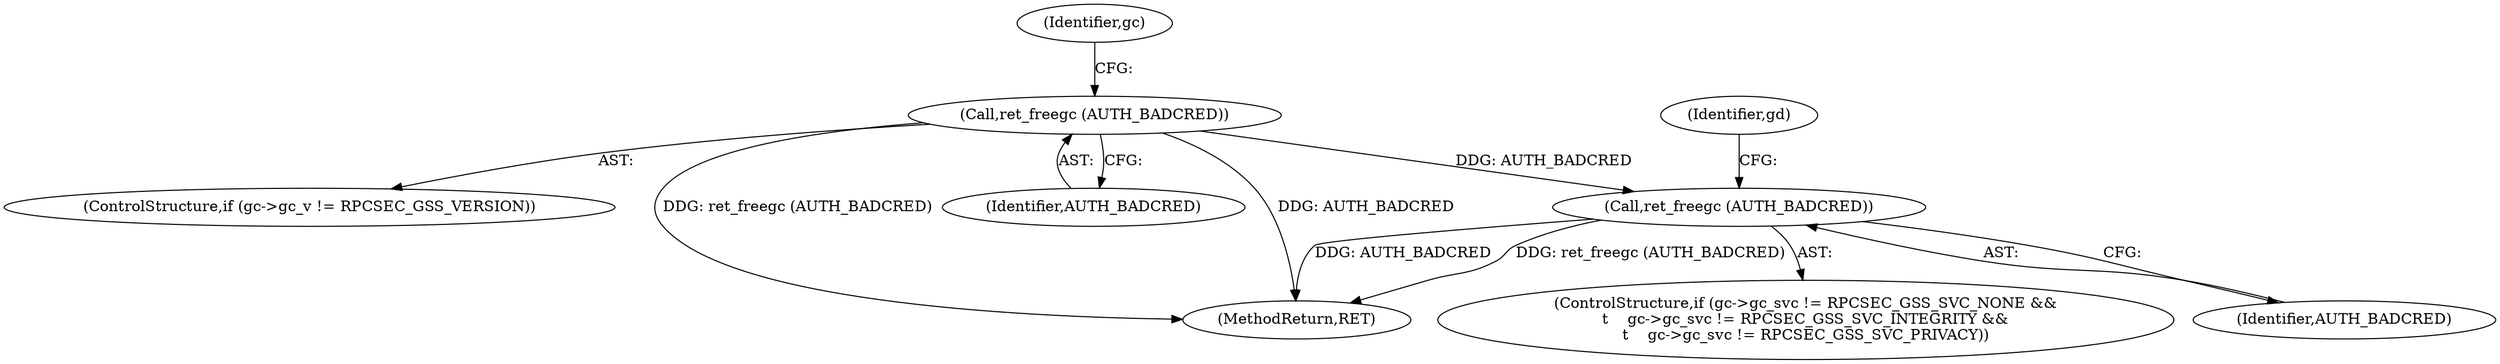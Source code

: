digraph "0_krb5_5bb8a6b9c9eb8dd22bc9526751610aaa255ead9c@API" {
"1000315" [label="(Call,ret_freegc (AUTH_BADCRED))"];
"1000295" [label="(Call,ret_freegc (AUTH_BADCRED))"];
"1000301" [label="(Identifier,gc)"];
"1000632" [label="(MethodReturn,RET)"];
"1000295" [label="(Call,ret_freegc (AUTH_BADCRED))"];
"1000316" [label="(Identifier,AUTH_BADCRED)"];
"1000315" [label="(Call,ret_freegc (AUTH_BADCRED))"];
"1000319" [label="(Identifier,gd)"];
"1000289" [label="(ControlStructure,if (gc->gc_v != RPCSEC_GSS_VERSION))"];
"1000297" [label="(ControlStructure,if (gc->gc_svc != RPCSEC_GSS_SVC_NONE &&\n\t    gc->gc_svc != RPCSEC_GSS_SVC_INTEGRITY &&\n\t    gc->gc_svc != RPCSEC_GSS_SVC_PRIVACY))"];
"1000296" [label="(Identifier,AUTH_BADCRED)"];
"1000315" -> "1000297"  [label="AST: "];
"1000315" -> "1000316"  [label="CFG: "];
"1000316" -> "1000315"  [label="AST: "];
"1000319" -> "1000315"  [label="CFG: "];
"1000315" -> "1000632"  [label="DDG: ret_freegc (AUTH_BADCRED)"];
"1000315" -> "1000632"  [label="DDG: AUTH_BADCRED"];
"1000295" -> "1000315"  [label="DDG: AUTH_BADCRED"];
"1000295" -> "1000289"  [label="AST: "];
"1000295" -> "1000296"  [label="CFG: "];
"1000296" -> "1000295"  [label="AST: "];
"1000301" -> "1000295"  [label="CFG: "];
"1000295" -> "1000632"  [label="DDG: AUTH_BADCRED"];
"1000295" -> "1000632"  [label="DDG: ret_freegc (AUTH_BADCRED)"];
}
